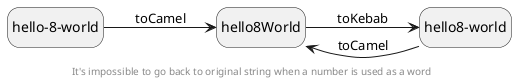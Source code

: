 @startuml
left to right direction
hide empty description

state "hello-8-world" as state1
state "hello8World" as state2
state "hello8-world" as state3

state1 --> state2: toCamel
state2 --> state3: toKebab
state3 --> state2: toCamel

center footer It's impossible to go back to original string when a number is used as a word
@enduml
